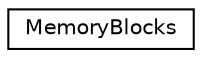 digraph "Graphical Class Hierarchy"
{
  edge [fontname="Helvetica",fontsize="10",labelfontname="Helvetica",labelfontsize="10"];
  node [fontname="Helvetica",fontsize="10",shape=record];
  rankdir="LR";
  Node0 [label="MemoryBlocks",height=0.2,width=0.4,color="black", fillcolor="white", style="filled",URL="$classaworx_1_1lib_1_1util_1_1MemoryBlocks.html"];
}
